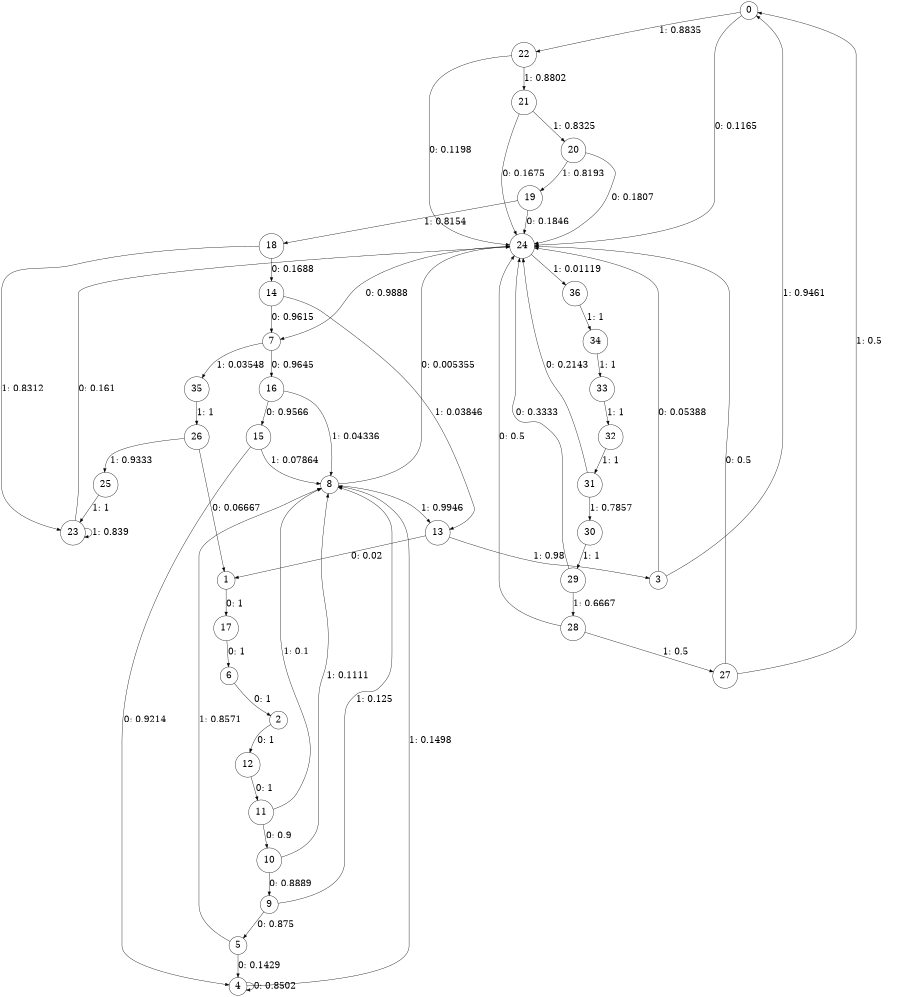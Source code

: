 digraph "ch2_random_short_L14" {
size = "6,8.5";
ratio = "fill";
node [shape = circle];
node [fontsize = 24];
edge [fontsize = 24];
0 -> 24 [label = "0: 0.1165   "];
0 -> 22 [label = "1: 0.8835   "];
1 -> 17 [label = "0: 1        "];
2 -> 12 [label = "0: 1        "];
3 -> 24 [label = "0: 0.05388  "];
3 -> 0 [label = "1: 0.9461   "];
4 -> 4 [label = "0: 0.8502   "];
4 -> 8 [label = "1: 0.1498   "];
5 -> 4 [label = "0: 0.1429   "];
5 -> 8 [label = "1: 0.8571   "];
6 -> 2 [label = "0: 1        "];
7 -> 16 [label = "0: 0.9645   "];
7 -> 35 [label = "1: 0.03548  "];
8 -> 24 [label = "0: 0.005355  "];
8 -> 13 [label = "1: 0.9946   "];
9 -> 5 [label = "0: 0.875    "];
9 -> 8 [label = "1: 0.125    "];
10 -> 9 [label = "0: 0.8889   "];
10 -> 8 [label = "1: 0.1111   "];
11 -> 10 [label = "0: 0.9      "];
11 -> 8 [label = "1: 0.1      "];
12 -> 11 [label = "0: 1        "];
13 -> 1 [label = "0: 0.02     "];
13 -> 3 [label = "1: 0.98     "];
14 -> 7 [label = "0: 0.9615   "];
14 -> 13 [label = "1: 0.03846  "];
15 -> 4 [label = "0: 0.9214   "];
15 -> 8 [label = "1: 0.07864  "];
16 -> 15 [label = "0: 0.9566   "];
16 -> 8 [label = "1: 0.04336  "];
17 -> 6 [label = "0: 1        "];
18 -> 14 [label = "0: 0.1688   "];
18 -> 23 [label = "1: 0.8312   "];
19 -> 24 [label = "0: 0.1846   "];
19 -> 18 [label = "1: 0.8154   "];
20 -> 24 [label = "0: 0.1807   "];
20 -> 19 [label = "1: 0.8193   "];
21 -> 24 [label = "0: 0.1675   "];
21 -> 20 [label = "1: 0.8325   "];
22 -> 24 [label = "0: 0.1198   "];
22 -> 21 [label = "1: 0.8802   "];
23 -> 24 [label = "0: 0.161    "];
23 -> 23 [label = "1: 0.839    "];
24 -> 7 [label = "0: 0.9888   "];
24 -> 36 [label = "1: 0.01119  "];
25 -> 23 [label = "1: 1        "];
26 -> 1 [label = "0: 0.06667  "];
26 -> 25 [label = "1: 0.9333   "];
27 -> 24 [label = "0: 0.5      "];
27 -> 0 [label = "1: 0.5      "];
28 -> 24 [label = "0: 0.5      "];
28 -> 27 [label = "1: 0.5      "];
29 -> 24 [label = "0: 0.3333   "];
29 -> 28 [label = "1: 0.6667   "];
30 -> 29 [label = "1: 1        "];
31 -> 24 [label = "0: 0.2143   "];
31 -> 30 [label = "1: 0.7857   "];
32 -> 31 [label = "1: 1        "];
33 -> 32 [label = "1: 1        "];
34 -> 33 [label = "1: 1        "];
35 -> 26 [label = "1: 1        "];
36 -> 34 [label = "1: 1        "];
}
